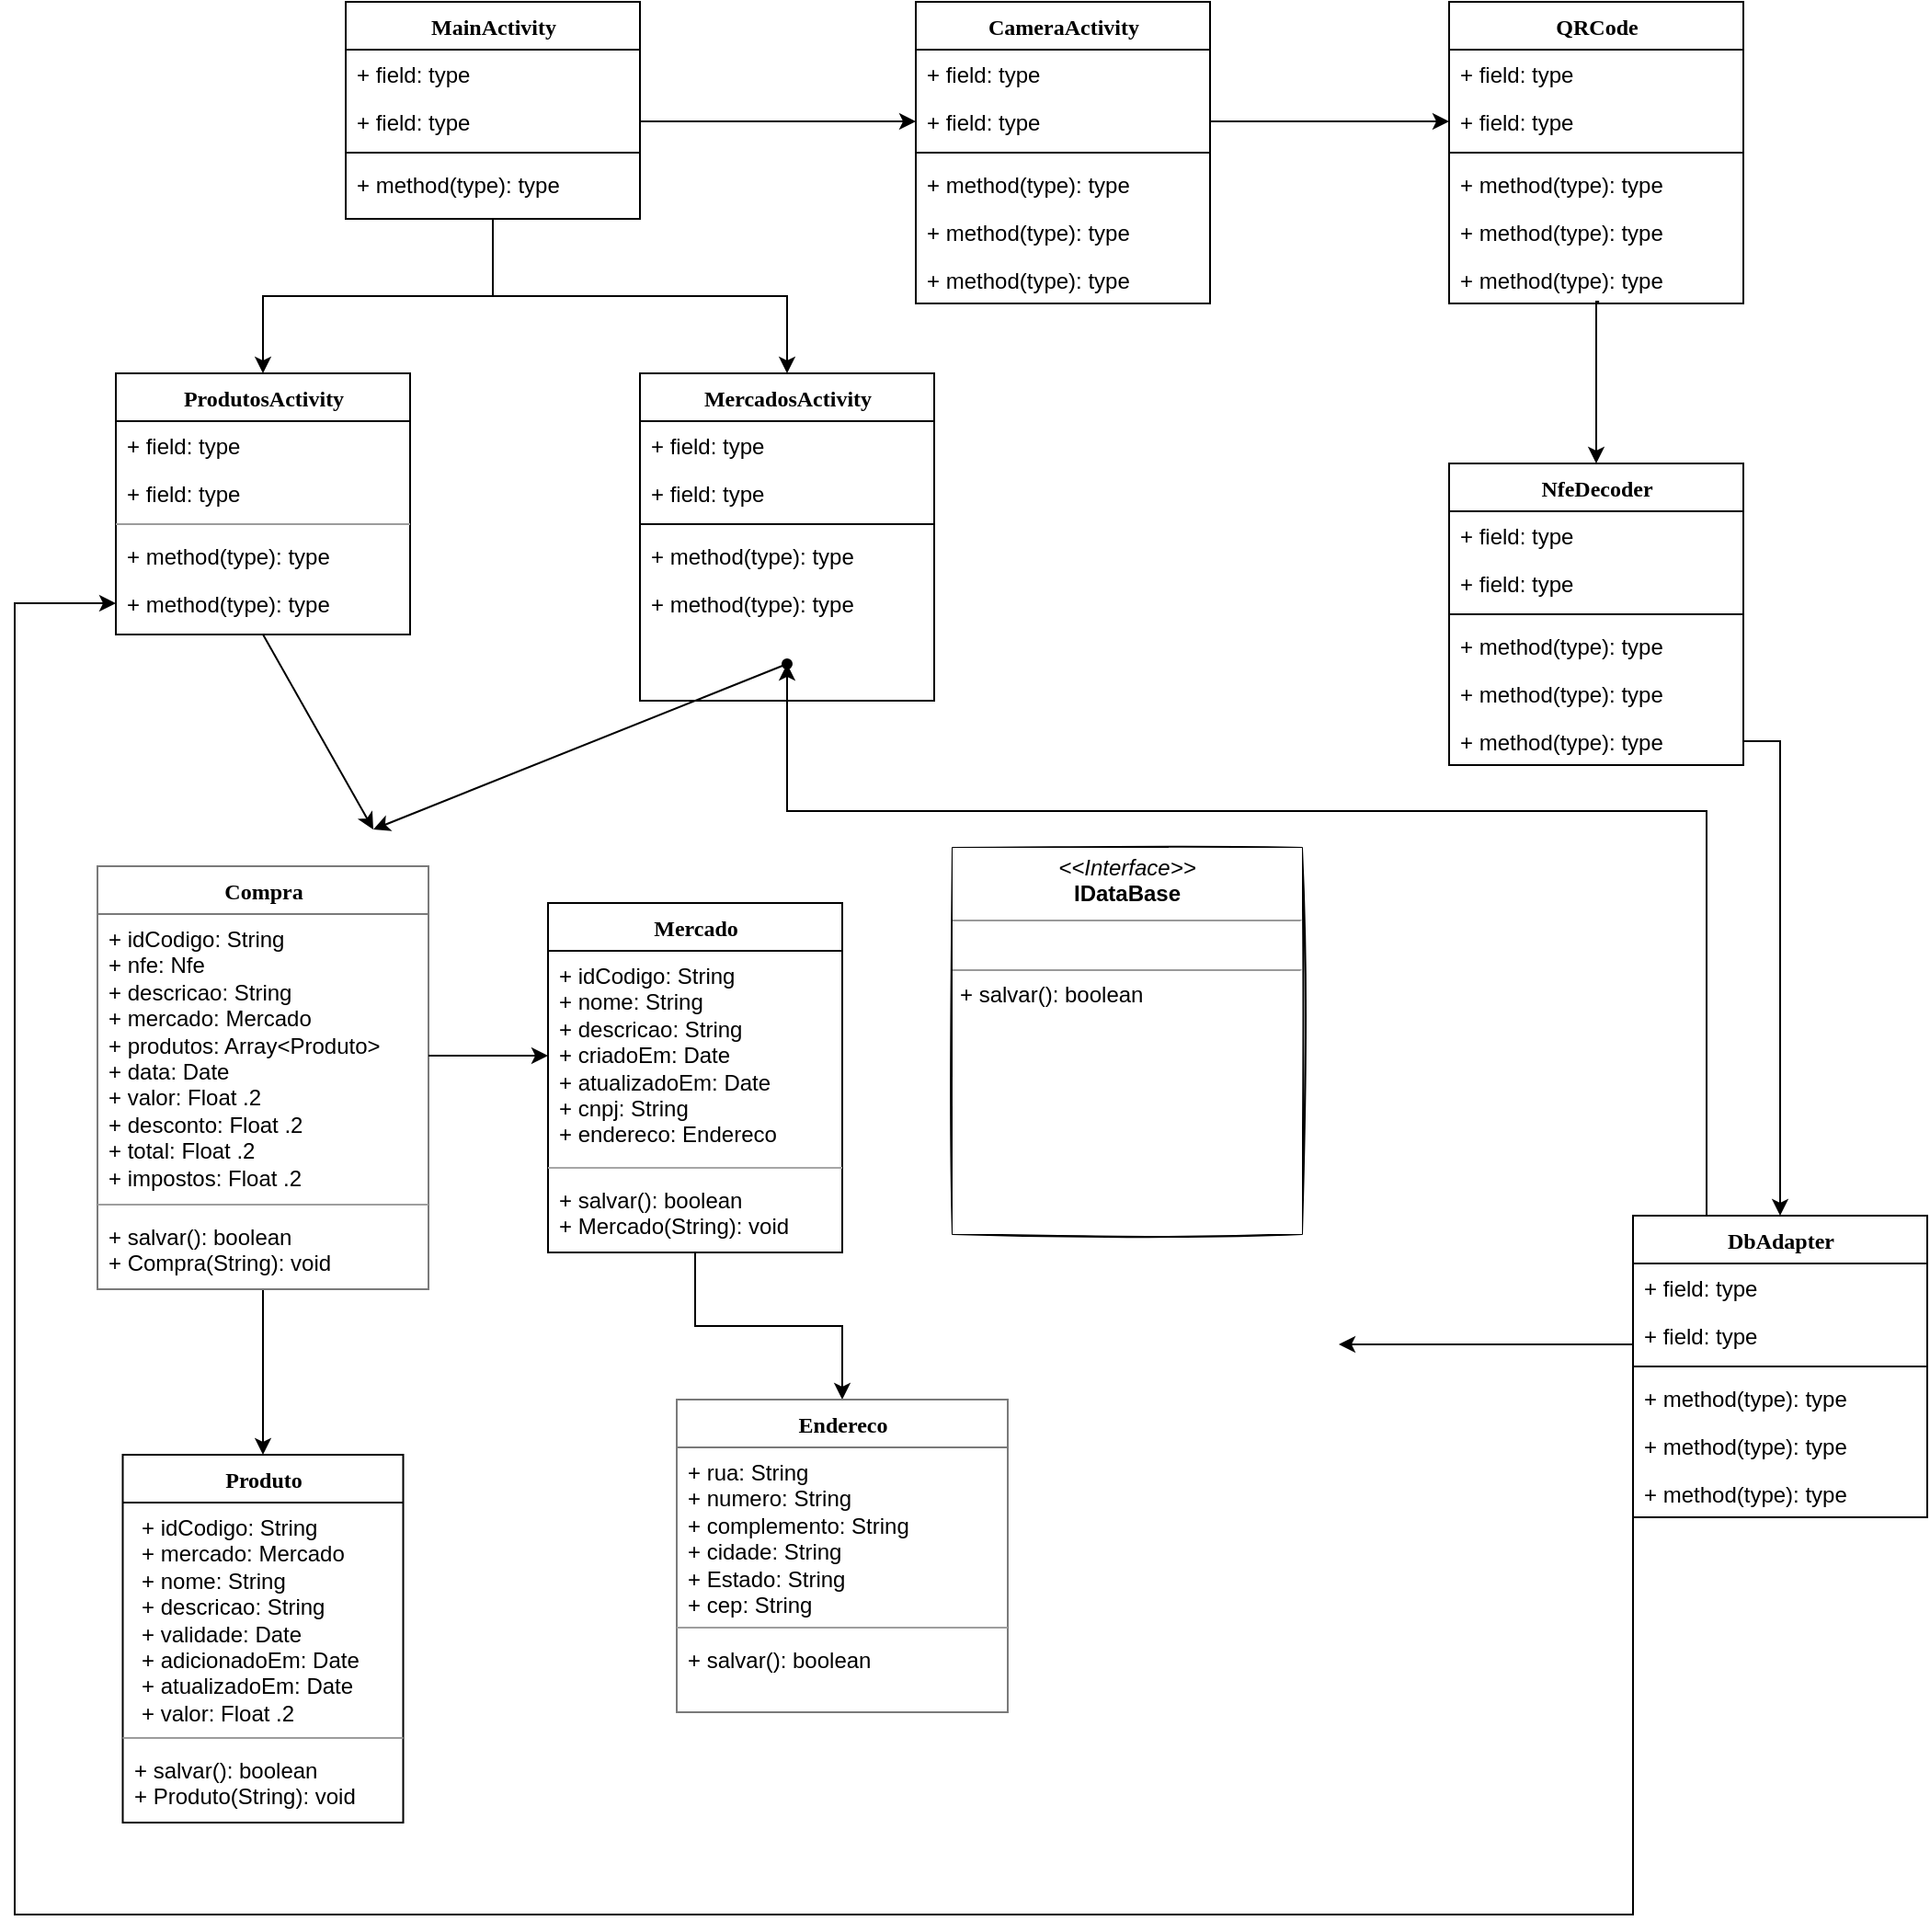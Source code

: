 <mxfile version="15.8.2" type="github">
  <diagram name="Page-1" id="6133507b-19e7-1e82-6fc7-422aa6c4b21f">
    <mxGraphModel dx="1038" dy="1387" grid="1" gridSize="10" guides="1" tooltips="1" connect="1" arrows="1" fold="1" page="1" pageScale="1" pageWidth="1100" pageHeight="850" background="none" math="0" shadow="0">
      <root>
        <mxCell id="0" />
        <mxCell id="1" parent="0" />
        <mxCell id="5zKXGd3uKck9Og05UXul-10" value="" style="rounded=0;whiteSpace=wrap;html=1;shadow=0;glass=0;labelBackgroundColor=default;sketch=1;fontColor=default;strokeColor=#FFFFFF;gradientColor=none;fillColor=none;" parent="1" vertex="1">
          <mxGeometry x="30" y="-390" width="700" height="560" as="geometry" />
        </mxCell>
        <mxCell id="235556782a83e6d0-1" value="Produto" style="swimlane;html=1;fontStyle=1;align=center;verticalAlign=top;childLayout=stackLayout;horizontal=1;startSize=26;horizontalStack=0;resizeParent=1;resizeLast=0;collapsible=1;marginBottom=0;swimlaneFillColor=rgba(255, 255, 255, 1);rounded=0;shadow=0;comic=0;labelBackgroundColor=default;strokeWidth=1;fillColor=rgba(255, 255, 255, 1);fontFamily=Verdana;fontSize=12;glass=0;fontColor=default;" parent="1" vertex="1">
          <mxGeometry x="68.75" y="-50" width="152.5" height="200" as="geometry">
            <mxRectangle x="35" y="436" width="90" height="26" as="alternateBounds" />
          </mxGeometry>
        </mxCell>
        <mxCell id="235556782a83e6d0-5" value="&lt;p style=&quot;margin: 0px 0px 0px 4px&quot;&gt;+ idCodigo: String&lt;br&gt;+ mercado: Mercado&lt;/p&gt;&lt;p style=&quot;margin: 0px 0px 0px 4px&quot;&gt;+ nome: String&lt;/p&gt;&lt;p style=&quot;margin: 0px 0px 0px 4px&quot;&gt;+ descricao: String&lt;/p&gt;&lt;p style=&quot;margin: 0px 0px 0px 4px&quot;&gt;+ validade: Date&lt;/p&gt;&lt;p style=&quot;margin: 0px 0px 0px 4px&quot;&gt;+ adicionadoEm: Date&lt;/p&gt;&lt;p style=&quot;margin: 0px 0px 0px 4px&quot;&gt;+ atualizadoEm: Date&lt;/p&gt;&lt;p style=&quot;margin: 0px 0px 0px 4px&quot;&gt;+ valor: Float .2&lt;/p&gt;" style="text;html=1;strokeColor=none;fillColor=none;align=left;verticalAlign=top;spacingLeft=4;spacingRight=4;whiteSpace=wrap;overflow=hidden;rotatable=0;points=[[0,0.5],[1,0.5]];portConstraint=eastwest;fontColor=default;labelBackgroundColor=default;" parent="235556782a83e6d0-1" vertex="1">
          <mxGeometry y="26" width="152.5" height="124" as="geometry" />
        </mxCell>
        <mxCell id="235556782a83e6d0-6" value="" style="line;html=1;strokeWidth=1;fillColor=none;align=left;verticalAlign=middle;spacingTop=-1;spacingLeft=3;spacingRight=3;rotatable=0;labelPosition=right;points=[];portConstraint=eastwest;fontColor=default;labelBackgroundColor=default;strokeColor=#9C9C9C;" parent="235556782a83e6d0-1" vertex="1">
          <mxGeometry y="150" width="152.5" height="8" as="geometry" />
        </mxCell>
        <mxCell id="235556782a83e6d0-7" value="&lt;span&gt;+ salvar(): boolean&lt;/span&gt;&lt;br&gt;&lt;span&gt;+ Produto(String): void&lt;/span&gt;" style="text;html=1;strokeColor=none;fillColor=none;align=left;verticalAlign=top;spacingLeft=4;spacingRight=4;whiteSpace=wrap;overflow=hidden;rotatable=0;points=[[0,0.5],[1,0.5]];portConstraint=eastwest;fontColor=default;labelBackgroundColor=default;" parent="235556782a83e6d0-1" vertex="1">
          <mxGeometry y="158" width="152.5" height="42" as="geometry" />
        </mxCell>
        <mxCell id="E9A5sJrMkBNimbFMF30y-5" style="edgeStyle=orthogonalEdgeStyle;rounded=0;orthogonalLoop=1;jettySize=auto;html=1;exitX=0.5;exitY=1;exitDx=0;exitDy=0;entryX=0.5;entryY=0;entryDx=0;entryDy=0;" parent="1" source="78961159f06e98e8-17" target="78961159f06e98e8-95" edge="1">
          <mxGeometry relative="1" as="geometry" />
        </mxCell>
        <mxCell id="E9A5sJrMkBNimbFMF30y-6" style="edgeStyle=orthogonalEdgeStyle;rounded=0;orthogonalLoop=1;jettySize=auto;html=1;exitX=0.5;exitY=1;exitDx=0;exitDy=0;entryX=0.5;entryY=0;entryDx=0;entryDy=0;" parent="1" source="78961159f06e98e8-17" target="78961159f06e98e8-82" edge="1">
          <mxGeometry relative="1" as="geometry" />
        </mxCell>
        <mxCell id="78961159f06e98e8-17" value="MainActivity" style="swimlane;html=1;fontStyle=1;align=center;verticalAlign=top;childLayout=stackLayout;horizontal=1;startSize=26;horizontalStack=0;resizeParent=1;resizeLast=0;collapsible=1;marginBottom=0;swimlaneFillColor=rgba(255, 255, 255, 1);rounded=0;shadow=0;comic=0;labelBackgroundColor=default;strokeWidth=1;fillColor=rgba(255, 255, 255, 1);fontFamily=Verdana;fontSize=12;glass=0;fontColor=default;" parent="1" vertex="1">
          <mxGeometry x="190" y="-840" width="160" height="118" as="geometry">
            <mxRectangle x="35" y="-118" width="100" height="26" as="alternateBounds" />
          </mxGeometry>
        </mxCell>
        <mxCell id="78961159f06e98e8-23" value="+ field: type" style="text;html=1;strokeColor=none;fillColor=none;align=left;verticalAlign=top;spacingLeft=4;spacingRight=4;whiteSpace=wrap;overflow=hidden;rotatable=0;points=[[0,0.5],[1,0.5]];portConstraint=eastwest;fontColor=default;labelBackgroundColor=default;" parent="78961159f06e98e8-17" vertex="1">
          <mxGeometry y="26" width="160" height="26" as="geometry" />
        </mxCell>
        <mxCell id="78961159f06e98e8-24" value="+ field: type" style="text;html=1;strokeColor=none;fillColor=none;align=left;verticalAlign=top;spacingLeft=4;spacingRight=4;whiteSpace=wrap;overflow=hidden;rotatable=0;points=[[0,0.5],[1,0.5]];portConstraint=eastwest;fontColor=default;labelBackgroundColor=default;" parent="78961159f06e98e8-17" vertex="1">
          <mxGeometry y="52" width="160" height="26" as="geometry" />
        </mxCell>
        <mxCell id="78961159f06e98e8-19" value="" style="line;html=1;strokeWidth=1;fillColor=none;align=left;verticalAlign=middle;spacingTop=-1;spacingLeft=3;spacingRight=3;rotatable=0;labelPosition=right;points=[];portConstraint=eastwest;fontColor=default;labelBackgroundColor=default;" parent="78961159f06e98e8-17" vertex="1">
          <mxGeometry y="78" width="160" height="8" as="geometry" />
        </mxCell>
        <mxCell id="78961159f06e98e8-27" value="+ method(type): type" style="text;html=1;strokeColor=none;fillColor=none;align=left;verticalAlign=top;spacingLeft=4;spacingRight=4;whiteSpace=wrap;overflow=hidden;rotatable=0;points=[[0,0.5],[1,0.5]];portConstraint=eastwest;fontColor=default;labelBackgroundColor=default;" parent="78961159f06e98e8-17" vertex="1">
          <mxGeometry y="86" width="160" height="26" as="geometry" />
        </mxCell>
        <mxCell id="78961159f06e98e8-43" value="CameraActivity" style="swimlane;html=1;fontStyle=1;align=center;verticalAlign=top;childLayout=stackLayout;horizontal=1;startSize=26;horizontalStack=0;resizeParent=1;resizeLast=0;collapsible=1;marginBottom=0;swimlaneFillColor=default;rounded=0;shadow=0;comic=0;labelBackgroundColor=default;strokeWidth=1;fillColor=default;fontFamily=Verdana;fontSize=12;swimlaneLine=1;glass=0;fontColor=default;" parent="1" vertex="1">
          <mxGeometry x="500" y="-840" width="160" height="164" as="geometry">
            <mxRectangle x="665" y="136.0" width="100" height="26" as="alternateBounds" />
          </mxGeometry>
        </mxCell>
        <mxCell id="78961159f06e98e8-44" value="+ field: type" style="text;html=1;strokeColor=none;fillColor=none;align=left;verticalAlign=top;spacingLeft=4;spacingRight=4;whiteSpace=wrap;overflow=hidden;rotatable=0;points=[[0,0.5],[1,0.5]];portConstraint=eastwest;fontColor=default;labelBackgroundColor=default;" parent="78961159f06e98e8-43" vertex="1">
          <mxGeometry y="26" width="160" height="26" as="geometry" />
        </mxCell>
        <mxCell id="78961159f06e98e8-45" value="+ field: type" style="text;html=1;strokeColor=none;fillColor=none;align=left;verticalAlign=top;spacingLeft=4;spacingRight=4;whiteSpace=wrap;overflow=hidden;rotatable=0;points=[[0,0.5],[1,0.5]];portConstraint=eastwest;fontColor=default;labelBackgroundColor=default;" parent="78961159f06e98e8-43" vertex="1">
          <mxGeometry y="52" width="160" height="26" as="geometry" />
        </mxCell>
        <mxCell id="78961159f06e98e8-51" value="" style="line;html=1;strokeWidth=1;fillColor=none;align=left;verticalAlign=middle;spacingTop=-1;spacingLeft=3;spacingRight=3;rotatable=0;labelPosition=right;points=[];portConstraint=eastwest;fontColor=default;labelBackgroundColor=default;" parent="78961159f06e98e8-43" vertex="1">
          <mxGeometry y="78" width="160" height="8" as="geometry" />
        </mxCell>
        <mxCell id="78961159f06e98e8-52" value="+ method(type): type" style="text;html=1;strokeColor=none;fillColor=none;align=left;verticalAlign=top;spacingLeft=4;spacingRight=4;whiteSpace=wrap;overflow=hidden;rotatable=0;points=[[0,0.5],[1,0.5]];portConstraint=eastwest;fontColor=default;labelBackgroundColor=default;" parent="78961159f06e98e8-43" vertex="1">
          <mxGeometry y="86" width="160" height="26" as="geometry" />
        </mxCell>
        <mxCell id="b94bc138ca980ef-2" value="+ method(type): type" style="text;html=1;strokeColor=none;fillColor=none;align=left;verticalAlign=top;spacingLeft=4;spacingRight=4;whiteSpace=wrap;overflow=hidden;rotatable=0;points=[[0,0.5],[1,0.5]];portConstraint=eastwest;fontColor=default;labelBackgroundColor=default;" parent="78961159f06e98e8-43" vertex="1">
          <mxGeometry y="112" width="160" height="26" as="geometry" />
        </mxCell>
        <mxCell id="b94bc138ca980ef-3" value="+ method(type): type" style="text;html=1;strokeColor=none;fillColor=none;align=left;verticalAlign=top;spacingLeft=4;spacingRight=4;whiteSpace=wrap;overflow=hidden;rotatable=0;points=[[0,0.5],[1,0.5]];portConstraint=eastwest;fontColor=default;labelBackgroundColor=default;" parent="78961159f06e98e8-43" vertex="1">
          <mxGeometry y="138" width="160" height="26" as="geometry" />
        </mxCell>
        <mxCell id="g6gI2_b0DA2nGjBc2nJV-2" value="" style="edgeStyle=orthogonalEdgeStyle;rounded=0;orthogonalLoop=1;jettySize=auto;html=1;entryX=0.5;entryY=0;entryDx=0;entryDy=0;" parent="1" source="78961159f06e98e8-69" target="78961159f06e98e8-108" edge="1">
          <mxGeometry relative="1" as="geometry" />
        </mxCell>
        <mxCell id="78961159f06e98e8-69" value="Mercado" style="swimlane;html=1;fontStyle=1;align=center;verticalAlign=top;childLayout=stackLayout;horizontal=1;startSize=26;horizontalStack=0;resizeParent=1;resizeLast=0;collapsible=1;marginBottom=0;swimlaneFillColor=rgba(255, 255, 255, 1);rounded=0;shadow=0;comic=0;labelBackgroundColor=default;strokeWidth=1;fillColor=rgba(255, 255, 255, 1);fontFamily=Verdana;fontSize=12;glass=0;fontColor=default;" parent="1" vertex="1">
          <mxGeometry x="300" y="-350" width="160" height="190" as="geometry" />
        </mxCell>
        <mxCell id="78961159f06e98e8-70" value="+ idCodigo: String&lt;br&gt;+ nome: String&lt;br&gt;+ descricao: String&lt;br&gt;+ criadoEm: Date&lt;br&gt;+ atualizadoEm: Date&lt;br&gt;+ cnpj: String&lt;br&gt;+ endereco: Endereco" style="text;html=1;strokeColor=none;fillColor=none;align=left;verticalAlign=top;spacingLeft=4;spacingRight=4;whiteSpace=wrap;overflow=hidden;rotatable=0;points=[[0,0.5],[1,0.5]];portConstraint=eastwest;fontColor=default;labelBackgroundColor=default;" parent="78961159f06e98e8-69" vertex="1">
          <mxGeometry y="26" width="160" height="114" as="geometry" />
        </mxCell>
        <mxCell id="78961159f06e98e8-77" value="" style="line;html=1;strokeWidth=1;fillColor=none;align=left;verticalAlign=middle;spacingTop=-1;spacingLeft=3;spacingRight=3;rotatable=0;labelPosition=right;points=[];portConstraint=eastwest;fontColor=default;labelBackgroundColor=default;strokeColor=#A6A6A6;" parent="78961159f06e98e8-69" vertex="1">
          <mxGeometry y="140" width="160" height="8" as="geometry" />
        </mxCell>
        <mxCell id="5zKXGd3uKck9Og05UXul-4" value="&lt;span&gt;+ salvar(): boolean&lt;/span&gt;&lt;br&gt;&lt;span&gt;+ Mercado(String): void&lt;/span&gt;" style="text;html=1;strokeColor=none;fillColor=none;align=left;verticalAlign=top;spacingLeft=4;spacingRight=4;whiteSpace=wrap;overflow=hidden;rotatable=0;points=[[0,0.5],[1,0.5]];portConstraint=eastwest;fontColor=default;labelBackgroundColor=default;" parent="78961159f06e98e8-69" vertex="1">
          <mxGeometry y="148" width="160" height="42" as="geometry" />
        </mxCell>
        <mxCell id="E9A5sJrMkBNimbFMF30y-35" style="rounded=0;orthogonalLoop=1;jettySize=auto;html=1;exitX=0.5;exitY=1;exitDx=0;exitDy=0;entryX=0.25;entryY=0;entryDx=0;entryDy=0;" parent="1" source="78961159f06e98e8-82" target="5zKXGd3uKck9Og05UXul-10" edge="1">
          <mxGeometry relative="1" as="geometry" />
        </mxCell>
        <mxCell id="78961159f06e98e8-82" value="ProdutosActivity" style="swimlane;html=1;fontStyle=1;align=center;verticalAlign=top;childLayout=stackLayout;horizontal=1;startSize=26;horizontalStack=0;resizeParent=1;resizeLast=0;collapsible=1;marginBottom=0;swimlaneFillColor=rgba(255, 255, 255, 1);rounded=0;shadow=0;comic=0;labelBackgroundColor=default;strokeWidth=1;fillColor=rgba(255, 255, 255, 1);fontFamily=Verdana;fontSize=12;glass=0;fontColor=default;" parent="1" vertex="1">
          <mxGeometry x="65" y="-638" width="160" height="142" as="geometry" />
        </mxCell>
        <mxCell id="78961159f06e98e8-84" value="+ field: type" style="text;html=1;strokeColor=none;fillColor=none;align=left;verticalAlign=top;spacingLeft=4;spacingRight=4;whiteSpace=wrap;overflow=hidden;rotatable=0;points=[[0,0.5],[1,0.5]];portConstraint=eastwest;fontColor=default;labelBackgroundColor=default;" parent="78961159f06e98e8-82" vertex="1">
          <mxGeometry y="26" width="160" height="26" as="geometry" />
        </mxCell>
        <mxCell id="78961159f06e98e8-89" value="+ field: type" style="text;html=1;strokeColor=none;fillColor=none;align=left;verticalAlign=top;spacingLeft=4;spacingRight=4;whiteSpace=wrap;overflow=hidden;rotatable=0;points=[[0,0.5],[1,0.5]];portConstraint=eastwest;fontColor=default;labelBackgroundColor=default;" parent="78961159f06e98e8-82" vertex="1">
          <mxGeometry y="52" width="160" height="26" as="geometry" />
        </mxCell>
        <mxCell id="78961159f06e98e8-90" value="" style="line;html=1;strokeWidth=1;fillColor=none;align=left;verticalAlign=middle;spacingTop=-1;spacingLeft=3;spacingRight=3;rotatable=0;labelPosition=right;points=[];portConstraint=eastwest;fontColor=default;labelBackgroundColor=default;strokeColor=#9C9C9C;" parent="78961159f06e98e8-82" vertex="1">
          <mxGeometry y="78" width="160" height="8" as="geometry" />
        </mxCell>
        <mxCell id="78961159f06e98e8-94" value="+ method(type): type" style="text;html=1;strokeColor=none;fillColor=none;align=left;verticalAlign=top;spacingLeft=4;spacingRight=4;whiteSpace=wrap;overflow=hidden;rotatable=0;points=[[0,0.5],[1,0.5]];portConstraint=eastwest;fontColor=default;labelBackgroundColor=default;" parent="78961159f06e98e8-82" vertex="1">
          <mxGeometry y="86" width="160" height="26" as="geometry" />
        </mxCell>
        <mxCell id="b94bc138ca980ef-4" value="+ method(type): type" style="text;html=1;strokeColor=none;fillColor=none;align=left;verticalAlign=top;spacingLeft=4;spacingRight=4;whiteSpace=wrap;overflow=hidden;rotatable=0;points=[[0,0.5],[1,0.5]];portConstraint=eastwest;fontColor=default;labelBackgroundColor=default;" parent="78961159f06e98e8-82" vertex="1">
          <mxGeometry y="112" width="160" height="26" as="geometry" />
        </mxCell>
        <mxCell id="78961159f06e98e8-95" value="MercadosActivity" style="swimlane;html=1;fontStyle=1;align=center;verticalAlign=top;childLayout=stackLayout;horizontal=1;startSize=26;horizontalStack=0;resizeParent=1;resizeLast=0;collapsible=1;marginBottom=0;swimlaneFillColor=#ffffff;rounded=0;shadow=0;comic=0;labelBackgroundColor=default;strokeWidth=1;fillColor=none;fontFamily=Verdana;fontSize=12;fontColor=default;" parent="1" vertex="1">
          <mxGeometry x="350" y="-638" width="160" height="178" as="geometry" />
        </mxCell>
        <mxCell id="78961159f06e98e8-96" value="+ field: type" style="text;html=1;strokeColor=none;fillColor=none;align=left;verticalAlign=top;spacingLeft=4;spacingRight=4;whiteSpace=wrap;overflow=hidden;rotatable=0;points=[[0,0.5],[1,0.5]];portConstraint=eastwest;fontColor=default;labelBackgroundColor=default;" parent="78961159f06e98e8-95" vertex="1">
          <mxGeometry y="26" width="160" height="26" as="geometry" />
        </mxCell>
        <mxCell id="78961159f06e98e8-102" value="+ field: type" style="text;html=1;strokeColor=none;fillColor=none;align=left;verticalAlign=top;spacingLeft=4;spacingRight=4;whiteSpace=wrap;overflow=hidden;rotatable=0;points=[[0,0.5],[1,0.5]];portConstraint=eastwest;fontColor=default;labelBackgroundColor=default;" parent="78961159f06e98e8-95" vertex="1">
          <mxGeometry y="52" width="160" height="26" as="geometry" />
        </mxCell>
        <mxCell id="78961159f06e98e8-103" value="" style="line;html=1;strokeWidth=1;fillColor=none;align=left;verticalAlign=middle;spacingTop=-1;spacingLeft=3;spacingRight=3;rotatable=0;labelPosition=right;points=[];portConstraint=eastwest;fontColor=default;labelBackgroundColor=default;" parent="78961159f06e98e8-95" vertex="1">
          <mxGeometry y="78" width="160" height="8" as="geometry" />
        </mxCell>
        <mxCell id="78961159f06e98e8-104" value="+ method(type): type" style="text;html=1;strokeColor=none;fillColor=none;align=left;verticalAlign=top;spacingLeft=4;spacingRight=4;whiteSpace=wrap;overflow=hidden;rotatable=0;points=[[0,0.5],[1,0.5]];portConstraint=eastwest;fontColor=default;labelBackgroundColor=default;" parent="78961159f06e98e8-95" vertex="1">
          <mxGeometry y="86" width="160" height="26" as="geometry" />
        </mxCell>
        <mxCell id="b94bc138ca980ef-5" value="+ method(type): type" style="text;html=1;strokeColor=none;fillColor=none;align=left;verticalAlign=top;spacingLeft=4;spacingRight=4;whiteSpace=wrap;overflow=hidden;rotatable=0;points=[[0,0.5],[1,0.5]];portConstraint=eastwest;fontColor=default;labelBackgroundColor=default;" parent="78961159f06e98e8-95" vertex="1">
          <mxGeometry y="112" width="160" height="26" as="geometry" />
        </mxCell>
        <mxCell id="E9A5sJrMkBNimbFMF30y-1" value="" style="shape=waypoint;size=6;pointerEvents=1;points=[];fillColor=rgba(255, 255, 255, 1);resizable=0;rotatable=0;perimeter=centerPerimeter;snapToPoint=1;rounded=0;shadow=0;fontFamily=Verdana;fontStyle=1;verticalAlign=top;strokeWidth=1;swimlaneFillColor=rgba(255, 255, 255, 1);glass=0;labelBackgroundColor=rgba(42, 42, 42, 1);startSize=26;comic=0;" parent="78961159f06e98e8-95" vertex="1">
          <mxGeometry y="138" width="160" height="40" as="geometry" />
        </mxCell>
        <mxCell id="78961159f06e98e8-108" value="Endereco" style="swimlane;html=1;fontStyle=1;align=center;verticalAlign=top;childLayout=stackLayout;horizontal=1;startSize=26;horizontalStack=0;resizeParent=1;resizeLast=0;collapsible=1;marginBottom=0;swimlaneFillColor=rgba(255, 255, 255, 1);rounded=0;shadow=0;comic=0;labelBackgroundColor=default;strokeWidth=1;fillColor=rgba(255, 255, 255, 1);fontFamily=Verdana;fontSize=12;glass=0;fontColor=default;strokeColor=#7A7A7A;" parent="1" vertex="1">
          <mxGeometry x="370" y="-80" width="180" height="170" as="geometry" />
        </mxCell>
        <mxCell id="78961159f06e98e8-109" value="+ rua: String&lt;br&gt;+ numero: String&lt;br&gt;+ complemento: String&lt;br&gt;+ cidade: String&lt;br&gt;+ Estado: String&lt;br&gt;+ cep: String" style="text;html=1;strokeColor=none;fillColor=none;align=left;verticalAlign=top;spacingLeft=4;spacingRight=4;whiteSpace=wrap;overflow=hidden;rotatable=0;points=[[0,0.5],[1,0.5]];portConstraint=eastwest;fontColor=default;labelBackgroundColor=default;" parent="78961159f06e98e8-108" vertex="1">
          <mxGeometry y="26" width="180" height="94" as="geometry" />
        </mxCell>
        <mxCell id="78961159f06e98e8-116" value="" style="line;html=1;strokeWidth=1;fillColor=none;align=left;verticalAlign=middle;spacingTop=-1;spacingLeft=3;spacingRight=3;rotatable=0;labelPosition=right;points=[];portConstraint=eastwest;fontColor=default;labelBackgroundColor=default;strokeColor=#9E9E9E;" parent="78961159f06e98e8-108" vertex="1">
          <mxGeometry y="120" width="180" height="8" as="geometry" />
        </mxCell>
        <mxCell id="78961159f06e98e8-117" value="+ salvar(): boolean" style="text;html=1;strokeColor=none;fillColor=none;align=left;verticalAlign=top;spacingLeft=4;spacingRight=4;whiteSpace=wrap;overflow=hidden;rotatable=0;points=[[0,0.5],[1,0.5]];portConstraint=eastwest;fontColor=default;labelBackgroundColor=default;" parent="78961159f06e98e8-108" vertex="1">
          <mxGeometry y="128" width="180" height="42" as="geometry" />
        </mxCell>
        <mxCell id="g6gI2_b0DA2nGjBc2nJV-3" value="" style="edgeStyle=orthogonalEdgeStyle;rounded=0;orthogonalLoop=1;jettySize=auto;html=1;entryX=0.5;entryY=0;entryDx=0;entryDy=0;" parent="1" source="5zKXGd3uKck9Og05UXul-5" target="235556782a83e6d0-1" edge="1">
          <mxGeometry relative="1" as="geometry" />
        </mxCell>
        <mxCell id="5zKXGd3uKck9Og05UXul-5" value="Compra" style="swimlane;html=1;fontStyle=1;align=center;verticalAlign=top;childLayout=stackLayout;horizontal=1;startSize=26;horizontalStack=0;resizeParent=1;resizeLast=0;collapsible=1;marginBottom=0;swimlaneFillColor=rgba(255, 255, 255, 1);rounded=0;shadow=0;comic=0;labelBackgroundColor=default;strokeWidth=1;fillColor=rgba(255, 255, 255, 1);fontFamily=Verdana;fontSize=12;glass=0;fontColor=default;strokeColor=#7A7A7A;" parent="1" vertex="1">
          <mxGeometry x="55" y="-370" width="180" height="230" as="geometry" />
        </mxCell>
        <mxCell id="5zKXGd3uKck9Og05UXul-6" value="+ idCodigo: String&lt;br&gt;+ nfe: Nfe&lt;br&gt;+ descricao: String&lt;br&gt;+ mercado: Mercado&lt;br&gt;+ produtos: Array&amp;lt;Produto&amp;gt;&lt;br&gt;+ data: Date&lt;br&gt;+ valor: Float .2&lt;br&gt;+ desconto: Float .2&lt;br&gt;+ total: Float .2&lt;br&gt;+ impostos: Float .2" style="text;html=1;strokeColor=none;fillColor=none;align=left;verticalAlign=top;spacingLeft=4;spacingRight=4;whiteSpace=wrap;overflow=hidden;rotatable=0;points=[[0,0.5],[1,0.5]];portConstraint=eastwest;fontColor=default;labelBackgroundColor=default;" parent="5zKXGd3uKck9Og05UXul-5" vertex="1">
          <mxGeometry y="26" width="180" height="154" as="geometry" />
        </mxCell>
        <mxCell id="5zKXGd3uKck9Og05UXul-7" value="" style="line;html=1;strokeWidth=1;fillColor=none;align=left;verticalAlign=middle;spacingTop=-1;spacingLeft=3;spacingRight=3;rotatable=0;labelPosition=right;points=[];portConstraint=eastwest;fontColor=default;labelBackgroundColor=default;strokeColor=#9E9E9E;" parent="5zKXGd3uKck9Og05UXul-5" vertex="1">
          <mxGeometry y="180" width="180" height="8" as="geometry" />
        </mxCell>
        <mxCell id="5zKXGd3uKck9Og05UXul-8" value="+ salvar(): boolean&lt;br&gt;+ Compra(String): void" style="text;html=1;strokeColor=none;fillColor=none;align=left;verticalAlign=top;spacingLeft=4;spacingRight=4;whiteSpace=wrap;overflow=hidden;rotatable=0;points=[[0,0.5],[1,0.5]];portConstraint=eastwest;fontColor=default;labelBackgroundColor=default;" parent="5zKXGd3uKck9Og05UXul-5" vertex="1">
          <mxGeometry y="188" width="180" height="42" as="geometry" />
        </mxCell>
        <mxCell id="5zKXGd3uKck9Og05UXul-9" value="&lt;p style=&quot;margin: 0px ; margin-top: 4px ; text-align: center&quot;&gt;&lt;i&gt;&amp;lt;&amp;lt;Interface&amp;gt;&amp;gt;&lt;/i&gt;&lt;br&gt;&lt;b&gt;IDataBase&lt;/b&gt;&lt;/p&gt;&lt;hr size=&quot;1&quot;&gt;&lt;p style=&quot;margin: 0px ; margin-left: 4px&quot;&gt;&lt;br&gt;&lt;/p&gt;&lt;hr size=&quot;1&quot;&gt;&lt;p style=&quot;margin: 0px ; margin-left: 4px&quot;&gt;+ salvar(): boolean&lt;/p&gt;" style="verticalAlign=top;align=left;overflow=fill;fontSize=12;fontFamily=Helvetica;html=1;rounded=0;shadow=0;comic=0;labelBackgroundColor=default;strokeWidth=1;fontColor=default;strokeColor=default;sketch=1;glass=0;" parent="1" vertex="1">
          <mxGeometry x="520" y="-380" width="190" height="210" as="geometry" />
        </mxCell>
        <mxCell id="g6gI2_b0DA2nGjBc2nJV-1" value="" style="edgeStyle=orthogonalEdgeStyle;rounded=0;orthogonalLoop=1;jettySize=auto;html=1;entryX=0;entryY=0.5;entryDx=0;entryDy=0;" parent="1" source="5zKXGd3uKck9Og05UXul-6" target="78961159f06e98e8-70" edge="1">
          <mxGeometry relative="1" as="geometry" />
        </mxCell>
        <mxCell id="E9A5sJrMkBNimbFMF30y-7" value="QRCode" style="swimlane;html=1;fontStyle=1;align=center;verticalAlign=top;childLayout=stackLayout;horizontal=1;startSize=26;horizontalStack=0;resizeParent=1;resizeLast=0;collapsible=1;marginBottom=0;swimlaneFillColor=default;rounded=0;shadow=0;comic=0;labelBackgroundColor=default;strokeWidth=1;fillColor=default;fontFamily=Verdana;fontSize=12;swimlaneLine=1;glass=0;fontColor=default;" parent="1" vertex="1">
          <mxGeometry x="790" y="-840" width="160" height="164" as="geometry">
            <mxRectangle x="665" y="136.0" width="100" height="26" as="alternateBounds" />
          </mxGeometry>
        </mxCell>
        <mxCell id="E9A5sJrMkBNimbFMF30y-8" value="+ field: type" style="text;html=1;strokeColor=none;fillColor=none;align=left;verticalAlign=top;spacingLeft=4;spacingRight=4;whiteSpace=wrap;overflow=hidden;rotatable=0;points=[[0,0.5],[1,0.5]];portConstraint=eastwest;fontColor=default;labelBackgroundColor=default;" parent="E9A5sJrMkBNimbFMF30y-7" vertex="1">
          <mxGeometry y="26" width="160" height="26" as="geometry" />
        </mxCell>
        <mxCell id="E9A5sJrMkBNimbFMF30y-9" value="+ field: type" style="text;html=1;strokeColor=none;fillColor=none;align=left;verticalAlign=top;spacingLeft=4;spacingRight=4;whiteSpace=wrap;overflow=hidden;rotatable=0;points=[[0,0.5],[1,0.5]];portConstraint=eastwest;fontColor=default;labelBackgroundColor=default;" parent="E9A5sJrMkBNimbFMF30y-7" vertex="1">
          <mxGeometry y="52" width="160" height="26" as="geometry" />
        </mxCell>
        <mxCell id="E9A5sJrMkBNimbFMF30y-10" value="" style="line;html=1;strokeWidth=1;fillColor=none;align=left;verticalAlign=middle;spacingTop=-1;spacingLeft=3;spacingRight=3;rotatable=0;labelPosition=right;points=[];portConstraint=eastwest;fontColor=default;labelBackgroundColor=default;" parent="E9A5sJrMkBNimbFMF30y-7" vertex="1">
          <mxGeometry y="78" width="160" height="8" as="geometry" />
        </mxCell>
        <mxCell id="E9A5sJrMkBNimbFMF30y-11" value="+ method(type): type" style="text;html=1;strokeColor=none;fillColor=none;align=left;verticalAlign=top;spacingLeft=4;spacingRight=4;whiteSpace=wrap;overflow=hidden;rotatable=0;points=[[0,0.5],[1,0.5]];portConstraint=eastwest;fontColor=default;labelBackgroundColor=default;" parent="E9A5sJrMkBNimbFMF30y-7" vertex="1">
          <mxGeometry y="86" width="160" height="26" as="geometry" />
        </mxCell>
        <mxCell id="E9A5sJrMkBNimbFMF30y-12" value="+ method(type): type" style="text;html=1;strokeColor=none;fillColor=none;align=left;verticalAlign=top;spacingLeft=4;spacingRight=4;whiteSpace=wrap;overflow=hidden;rotatable=0;points=[[0,0.5],[1,0.5]];portConstraint=eastwest;fontColor=default;labelBackgroundColor=default;" parent="E9A5sJrMkBNimbFMF30y-7" vertex="1">
          <mxGeometry y="112" width="160" height="26" as="geometry" />
        </mxCell>
        <mxCell id="E9A5sJrMkBNimbFMF30y-13" value="+ method(type): type" style="text;html=1;strokeColor=none;fillColor=none;align=left;verticalAlign=top;spacingLeft=4;spacingRight=4;whiteSpace=wrap;overflow=hidden;rotatable=0;points=[[0,0.5],[1,0.5]];portConstraint=eastwest;fontColor=default;labelBackgroundColor=default;" parent="E9A5sJrMkBNimbFMF30y-7" vertex="1">
          <mxGeometry y="138" width="160" height="26" as="geometry" />
        </mxCell>
        <mxCell id="E9A5sJrMkBNimbFMF30y-14" value="NfeDecoder" style="swimlane;html=1;fontStyle=1;align=center;verticalAlign=top;childLayout=stackLayout;horizontal=1;startSize=26;horizontalStack=0;resizeParent=1;resizeLast=0;collapsible=1;marginBottom=0;swimlaneFillColor=default;rounded=0;shadow=0;comic=0;labelBackgroundColor=default;strokeWidth=1;fillColor=default;fontFamily=Verdana;fontSize=12;swimlaneLine=1;glass=0;fontColor=default;" parent="1" vertex="1">
          <mxGeometry x="790" y="-589" width="160" height="164" as="geometry">
            <mxRectangle x="665" y="136.0" width="100" height="26" as="alternateBounds" />
          </mxGeometry>
        </mxCell>
        <mxCell id="E9A5sJrMkBNimbFMF30y-15" value="+ field: type" style="text;html=1;strokeColor=none;fillColor=none;align=left;verticalAlign=top;spacingLeft=4;spacingRight=4;whiteSpace=wrap;overflow=hidden;rotatable=0;points=[[0,0.5],[1,0.5]];portConstraint=eastwest;fontColor=default;labelBackgroundColor=default;" parent="E9A5sJrMkBNimbFMF30y-14" vertex="1">
          <mxGeometry y="26" width="160" height="26" as="geometry" />
        </mxCell>
        <mxCell id="E9A5sJrMkBNimbFMF30y-16" value="+ field: type" style="text;html=1;strokeColor=none;fillColor=none;align=left;verticalAlign=top;spacingLeft=4;spacingRight=4;whiteSpace=wrap;overflow=hidden;rotatable=0;points=[[0,0.5],[1,0.5]];portConstraint=eastwest;fontColor=default;labelBackgroundColor=default;" parent="E9A5sJrMkBNimbFMF30y-14" vertex="1">
          <mxGeometry y="52" width="160" height="26" as="geometry" />
        </mxCell>
        <mxCell id="E9A5sJrMkBNimbFMF30y-17" value="" style="line;html=1;strokeWidth=1;fillColor=none;align=left;verticalAlign=middle;spacingTop=-1;spacingLeft=3;spacingRight=3;rotatable=0;labelPosition=right;points=[];portConstraint=eastwest;fontColor=default;labelBackgroundColor=default;" parent="E9A5sJrMkBNimbFMF30y-14" vertex="1">
          <mxGeometry y="78" width="160" height="8" as="geometry" />
        </mxCell>
        <mxCell id="E9A5sJrMkBNimbFMF30y-18" value="+ method(type): type" style="text;html=1;strokeColor=none;fillColor=none;align=left;verticalAlign=top;spacingLeft=4;spacingRight=4;whiteSpace=wrap;overflow=hidden;rotatable=0;points=[[0,0.5],[1,0.5]];portConstraint=eastwest;fontColor=default;labelBackgroundColor=default;" parent="E9A5sJrMkBNimbFMF30y-14" vertex="1">
          <mxGeometry y="86" width="160" height="26" as="geometry" />
        </mxCell>
        <mxCell id="E9A5sJrMkBNimbFMF30y-19" value="+ method(type): type" style="text;html=1;strokeColor=none;fillColor=none;align=left;verticalAlign=top;spacingLeft=4;spacingRight=4;whiteSpace=wrap;overflow=hidden;rotatable=0;points=[[0,0.5],[1,0.5]];portConstraint=eastwest;fontColor=default;labelBackgroundColor=default;" parent="E9A5sJrMkBNimbFMF30y-14" vertex="1">
          <mxGeometry y="112" width="160" height="26" as="geometry" />
        </mxCell>
        <mxCell id="E9A5sJrMkBNimbFMF30y-20" value="+ method(type): type" style="text;html=1;strokeColor=none;fillColor=none;align=left;verticalAlign=top;spacingLeft=4;spacingRight=4;whiteSpace=wrap;overflow=hidden;rotatable=0;points=[[0,0.5],[1,0.5]];portConstraint=eastwest;fontColor=default;labelBackgroundColor=default;" parent="E9A5sJrMkBNimbFMF30y-14" vertex="1">
          <mxGeometry y="138" width="160" height="26" as="geometry" />
        </mxCell>
        <mxCell id="E9A5sJrMkBNimbFMF30y-34" style="edgeStyle=orthogonalEdgeStyle;rounded=0;orthogonalLoop=1;jettySize=auto;html=1;exitX=0.25;exitY=0;exitDx=0;exitDy=0;entryX=1.016;entryY=0.211;entryDx=0;entryDy=0;entryPerimeter=0;" parent="1" source="E9A5sJrMkBNimbFMF30y-21" target="E9A5sJrMkBNimbFMF30y-1" edge="1">
          <mxGeometry relative="1" as="geometry">
            <mxPoint x="900" y="-250" as="targetPoint" />
            <Array as="points">
              <mxPoint x="930" y="-400" />
              <mxPoint x="430" y="-400" />
            </Array>
          </mxGeometry>
        </mxCell>
        <mxCell id="E9A5sJrMkBNimbFMF30y-21" value="DbAdapter" style="swimlane;html=1;fontStyle=1;align=center;verticalAlign=top;childLayout=stackLayout;horizontal=1;startSize=26;horizontalStack=0;resizeParent=1;resizeLast=0;collapsible=1;marginBottom=0;swimlaneFillColor=default;rounded=0;shadow=0;comic=0;labelBackgroundColor=default;strokeWidth=1;fillColor=default;fontFamily=Verdana;fontSize=12;swimlaneLine=1;glass=0;fontColor=default;" parent="1" vertex="1">
          <mxGeometry x="890" y="-180" width="160" height="164" as="geometry">
            <mxRectangle x="665" y="136.0" width="100" height="26" as="alternateBounds" />
          </mxGeometry>
        </mxCell>
        <mxCell id="E9A5sJrMkBNimbFMF30y-22" value="+ field: type" style="text;html=1;strokeColor=none;fillColor=none;align=left;verticalAlign=top;spacingLeft=4;spacingRight=4;whiteSpace=wrap;overflow=hidden;rotatable=0;points=[[0,0.5],[1,0.5]];portConstraint=eastwest;fontColor=default;labelBackgroundColor=default;" parent="E9A5sJrMkBNimbFMF30y-21" vertex="1">
          <mxGeometry y="26" width="160" height="26" as="geometry" />
        </mxCell>
        <mxCell id="E9A5sJrMkBNimbFMF30y-23" value="+ field: type" style="text;html=1;strokeColor=none;fillColor=none;align=left;verticalAlign=top;spacingLeft=4;spacingRight=4;whiteSpace=wrap;overflow=hidden;rotatable=0;points=[[0,0.5],[1,0.5]];portConstraint=eastwest;fontColor=default;labelBackgroundColor=default;" parent="E9A5sJrMkBNimbFMF30y-21" vertex="1">
          <mxGeometry y="52" width="160" height="26" as="geometry" />
        </mxCell>
        <mxCell id="E9A5sJrMkBNimbFMF30y-24" value="" style="line;html=1;strokeWidth=1;fillColor=none;align=left;verticalAlign=middle;spacingTop=-1;spacingLeft=3;spacingRight=3;rotatable=0;labelPosition=right;points=[];portConstraint=eastwest;fontColor=default;labelBackgroundColor=default;" parent="E9A5sJrMkBNimbFMF30y-21" vertex="1">
          <mxGeometry y="78" width="160" height="8" as="geometry" />
        </mxCell>
        <mxCell id="E9A5sJrMkBNimbFMF30y-25" value="+ method(type): type" style="text;html=1;strokeColor=none;fillColor=none;align=left;verticalAlign=top;spacingLeft=4;spacingRight=4;whiteSpace=wrap;overflow=hidden;rotatable=0;points=[[0,0.5],[1,0.5]];portConstraint=eastwest;fontColor=default;labelBackgroundColor=default;" parent="E9A5sJrMkBNimbFMF30y-21" vertex="1">
          <mxGeometry y="86" width="160" height="26" as="geometry" />
        </mxCell>
        <mxCell id="E9A5sJrMkBNimbFMF30y-26" value="+ method(type): type" style="text;html=1;strokeColor=none;fillColor=none;align=left;verticalAlign=top;spacingLeft=4;spacingRight=4;whiteSpace=wrap;overflow=hidden;rotatable=0;points=[[0,0.5],[1,0.5]];portConstraint=eastwest;fontColor=default;labelBackgroundColor=default;" parent="E9A5sJrMkBNimbFMF30y-21" vertex="1">
          <mxGeometry y="112" width="160" height="26" as="geometry" />
        </mxCell>
        <mxCell id="E9A5sJrMkBNimbFMF30y-27" value="+ method(type): type" style="text;html=1;strokeColor=none;fillColor=none;align=left;verticalAlign=top;spacingLeft=4;spacingRight=4;whiteSpace=wrap;overflow=hidden;rotatable=0;points=[[0,0.5],[1,0.5]];portConstraint=eastwest;fontColor=default;labelBackgroundColor=default;" parent="E9A5sJrMkBNimbFMF30y-21" vertex="1">
          <mxGeometry y="138" width="160" height="26" as="geometry" />
        </mxCell>
        <mxCell id="E9A5sJrMkBNimbFMF30y-28" style="edgeStyle=orthogonalEdgeStyle;rounded=0;orthogonalLoop=1;jettySize=auto;html=1;exitX=1;exitY=0.5;exitDx=0;exitDy=0;entryX=0;entryY=0.5;entryDx=0;entryDy=0;" parent="1" source="78961159f06e98e8-24" target="78961159f06e98e8-45" edge="1">
          <mxGeometry relative="1" as="geometry" />
        </mxCell>
        <mxCell id="E9A5sJrMkBNimbFMF30y-29" style="edgeStyle=orthogonalEdgeStyle;rounded=0;orthogonalLoop=1;jettySize=auto;html=1;exitX=1;exitY=0.5;exitDx=0;exitDy=0;entryX=0;entryY=0.5;entryDx=0;entryDy=0;" parent="1" source="78961159f06e98e8-45" target="E9A5sJrMkBNimbFMF30y-9" edge="1">
          <mxGeometry relative="1" as="geometry" />
        </mxCell>
        <mxCell id="E9A5sJrMkBNimbFMF30y-30" style="edgeStyle=orthogonalEdgeStyle;rounded=0;orthogonalLoop=1;jettySize=auto;html=1;exitX=0.51;exitY=0.962;exitDx=0;exitDy=0;entryX=0.5;entryY=0;entryDx=0;entryDy=0;exitPerimeter=0;" parent="1" source="E9A5sJrMkBNimbFMF30y-13" target="E9A5sJrMkBNimbFMF30y-14" edge="1">
          <mxGeometry relative="1" as="geometry">
            <Array as="points">
              <mxPoint x="870" y="-677" />
            </Array>
          </mxGeometry>
        </mxCell>
        <mxCell id="E9A5sJrMkBNimbFMF30y-31" style="edgeStyle=orthogonalEdgeStyle;rounded=0;orthogonalLoop=1;jettySize=auto;html=1;exitX=1;exitY=0.5;exitDx=0;exitDy=0;entryX=0.5;entryY=0;entryDx=0;entryDy=0;" parent="1" source="E9A5sJrMkBNimbFMF30y-20" target="E9A5sJrMkBNimbFMF30y-21" edge="1">
          <mxGeometry relative="1" as="geometry" />
        </mxCell>
        <mxCell id="E9A5sJrMkBNimbFMF30y-32" style="edgeStyle=orthogonalEdgeStyle;rounded=0;orthogonalLoop=1;jettySize=auto;html=1;exitX=0;exitY=0.5;exitDx=0;exitDy=0;entryX=1;entryY=0.5;entryDx=0;entryDy=0;" parent="1" source="E9A5sJrMkBNimbFMF30y-23" target="5zKXGd3uKck9Og05UXul-10" edge="1">
          <mxGeometry relative="1" as="geometry">
            <Array as="points">
              <mxPoint x="890" y="-110" />
            </Array>
          </mxGeometry>
        </mxCell>
        <mxCell id="E9A5sJrMkBNimbFMF30y-33" style="edgeStyle=orthogonalEdgeStyle;rounded=0;orthogonalLoop=1;jettySize=auto;html=1;exitX=0;exitY=0.5;exitDx=0;exitDy=0;entryX=0;entryY=0.5;entryDx=0;entryDy=0;" parent="1" source="E9A5sJrMkBNimbFMF30y-27" target="b94bc138ca980ef-4" edge="1">
          <mxGeometry relative="1" as="geometry">
            <Array as="points">
              <mxPoint x="890" y="200" />
              <mxPoint x="10" y="200" />
              <mxPoint x="10" y="-513" />
            </Array>
          </mxGeometry>
        </mxCell>
        <mxCell id="E9A5sJrMkBNimbFMF30y-36" style="edgeStyle=none;rounded=0;orthogonalLoop=1;jettySize=auto;html=1;entryX=0.25;entryY=0;entryDx=0;entryDy=0;" parent="1" source="E9A5sJrMkBNimbFMF30y-1" target="5zKXGd3uKck9Og05UXul-10" edge="1">
          <mxGeometry relative="1" as="geometry" />
        </mxCell>
      </root>
    </mxGraphModel>
  </diagram>
</mxfile>
